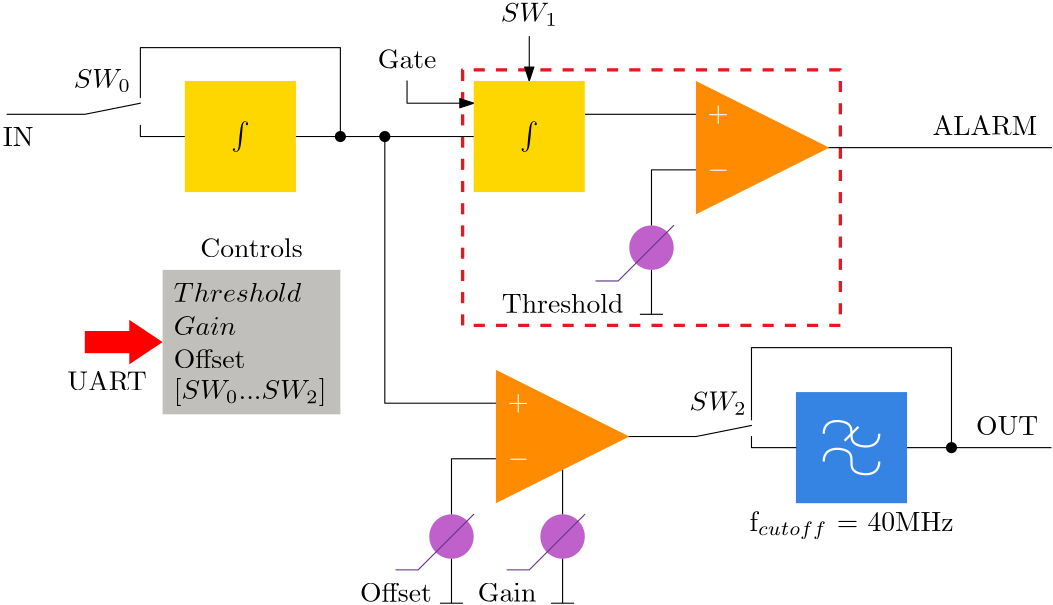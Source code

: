 <?xml version="1.0"?>
<!DOCTYPE ipe SYSTEM "ipe.dtd">
<ipe version="70218" creator="Ipe 7.2.28">
<info created="D:20240316125910" modified="D:20240407225600" tex="pdftex"/>
<ipestyle name="basic">
<symbol name="arrow/arc(spx)">
<path stroke="sym-stroke" fill="sym-stroke" pen="sym-pen">
0 0 m
-1 0.333 l
-1 -0.333 l
h
</path>
</symbol>
<symbol name="arrow/farc(spx)">
<path stroke="sym-stroke" fill="white" pen="sym-pen">
0 0 m
-1 0.333 l
-1 -0.333 l
h
</path>
</symbol>
<symbol name="arrow/ptarc(spx)">
<path stroke="sym-stroke" fill="sym-stroke" pen="sym-pen">
0 0 m
-1 0.333 l
-0.8 0 l
-1 -0.333 l
h
</path>
</symbol>
<symbol name="arrow/fptarc(spx)">
<path stroke="sym-stroke" fill="white" pen="sym-pen">
0 0 m
-1 0.333 l
-0.8 0 l
-1 -0.333 l
h
</path>
</symbol>
<symbol name="mark/circle(sx)" transformations="translations">
<path fill="sym-stroke">
0.6 0 0 0.6 0 0 e
0.4 0 0 0.4 0 0 e
</path>
</symbol>
<symbol name="mark/disk(sx)" transformations="translations">
<path fill="sym-stroke">
0.6 0 0 0.6 0 0 e
</path>
</symbol>
<symbol name="mark/fdisk(sfx)" transformations="translations">
<group>
<path fill="sym-fill">
0.5 0 0 0.5 0 0 e
</path>
<path fill="sym-stroke" fillrule="eofill">
0.6 0 0 0.6 0 0 e
0.4 0 0 0.4 0 0 e
</path>
</group>
</symbol>
<symbol name="mark/box(sx)" transformations="translations">
<path fill="sym-stroke" fillrule="eofill">
-0.6 -0.6 m
0.6 -0.6 l
0.6 0.6 l
-0.6 0.6 l
h
-0.4 -0.4 m
0.4 -0.4 l
0.4 0.4 l
-0.4 0.4 l
h
</path>
</symbol>
<symbol name="mark/square(sx)" transformations="translations">
<path fill="sym-stroke">
-0.6 -0.6 m
0.6 -0.6 l
0.6 0.6 l
-0.6 0.6 l
h
</path>
</symbol>
<symbol name="mark/fsquare(sfx)" transformations="translations">
<group>
<path fill="sym-fill">
-0.5 -0.5 m
0.5 -0.5 l
0.5 0.5 l
-0.5 0.5 l
h
</path>
<path fill="sym-stroke" fillrule="eofill">
-0.6 -0.6 m
0.6 -0.6 l
0.6 0.6 l
-0.6 0.6 l
h
-0.4 -0.4 m
0.4 -0.4 l
0.4 0.4 l
-0.4 0.4 l
h
</path>
</group>
</symbol>
<symbol name="mark/cross(sx)" transformations="translations">
<group>
<path fill="sym-stroke">
-0.43 -0.57 m
0.57 0.43 l
0.43 0.57 l
-0.57 -0.43 l
h
</path>
<path fill="sym-stroke">
-0.43 0.57 m
0.57 -0.43 l
0.43 -0.57 l
-0.57 0.43 l
h
</path>
</group>
</symbol>
<symbol name="arrow/fnormal(spx)">
<path stroke="sym-stroke" fill="white" pen="sym-pen">
0 0 m
-1 0.333 l
-1 -0.333 l
h
</path>
</symbol>
<symbol name="arrow/pointed(spx)">
<path stroke="sym-stroke" fill="sym-stroke" pen="sym-pen">
0 0 m
-1 0.333 l
-0.8 0 l
-1 -0.333 l
h
</path>
</symbol>
<symbol name="arrow/fpointed(spx)">
<path stroke="sym-stroke" fill="white" pen="sym-pen">
0 0 m
-1 0.333 l
-0.8 0 l
-1 -0.333 l
h
</path>
</symbol>
<symbol name="arrow/linear(spx)">
<path stroke="sym-stroke" pen="sym-pen">
-1 0.333 m
0 0 l
-1 -0.333 l
</path>
</symbol>
<symbol name="arrow/fdouble(spx)">
<path stroke="sym-stroke" fill="white" pen="sym-pen">
0 0 m
-1 0.333 l
-1 -0.333 l
h
-1 0 m
-2 0.333 l
-2 -0.333 l
h
</path>
</symbol>
<symbol name="arrow/double(spx)">
<path stroke="sym-stroke" fill="sym-stroke" pen="sym-pen">
0 0 m
-1 0.333 l
-1 -0.333 l
h
-1 0 m
-2 0.333 l
-2 -0.333 l
h
</path>
</symbol>
<symbol name="arrow/mid-normal(spx)">
<path stroke="sym-stroke" fill="sym-stroke" pen="sym-pen">
0.5 0 m
-0.5 0.333 l
-0.5 -0.333 l
h
</path>
</symbol>
<symbol name="arrow/mid-fnormal(spx)">
<path stroke="sym-stroke" fill="white" pen="sym-pen">
0.5 0 m
-0.5 0.333 l
-0.5 -0.333 l
h
</path>
</symbol>
<symbol name="arrow/mid-pointed(spx)">
<path stroke="sym-stroke" fill="sym-stroke" pen="sym-pen">
0.5 0 m
-0.5 0.333 l
-0.3 0 l
-0.5 -0.333 l
h
</path>
</symbol>
<symbol name="arrow/mid-fpointed(spx)">
<path stroke="sym-stroke" fill="white" pen="sym-pen">
0.5 0 m
-0.5 0.333 l
-0.3 0 l
-0.5 -0.333 l
h
</path>
</symbol>
<symbol name="arrow/mid-double(spx)">
<path stroke="sym-stroke" fill="sym-stroke" pen="sym-pen">
1 0 m
0 0.333 l
0 -0.333 l
h
0 0 m
-1 0.333 l
-1 -0.333 l
h
</path>
</symbol>
<symbol name="arrow/mid-fdouble(spx)">
<path stroke="sym-stroke" fill="white" pen="sym-pen">
1 0 m
0 0.333 l
0 -0.333 l
h
0 0 m
-1 0.333 l
-1 -0.333 l
h
</path>
</symbol>
<anglesize name="22.5 deg" value="22.5"/>
<anglesize name="30 deg" value="30"/>
<anglesize name="45 deg" value="45"/>
<anglesize name="60 deg" value="60"/>
<anglesize name="90 deg" value="90"/>
<arrowsize name="large" value="10"/>
<arrowsize name="small" value="5"/>
<arrowsize name="tiny" value="3"/>
<color name="blue" value="0 0 1"/>
<color name="brown" value="0.647 0.165 0.165"/>
<color name="darkblue" value="0 0 0.545"/>
<color name="darkcyan" value="0 0.545 0.545"/>
<color name="darkgray" value="0.663"/>
<color name="darkgreen" value="0 0.392 0"/>
<color name="darkmagenta" value="0.545 0 0.545"/>
<color name="darkorange" value="1 0.549 0"/>
<color name="darkred" value="0.545 0 0"/>
<color name="gold" value="1 0.843 0"/>
<color name="gray" value="0.745"/>
<color name="green" value="0 1 0"/>
<color name="lightblue" value="0.678 0.847 0.902"/>
<color name="lightcyan" value="0.878 1 1"/>
<color name="lightgray" value="0.827"/>
<color name="lightgreen" value="0.565 0.933 0.565"/>
<color name="lightyellow" value="1 1 0.878"/>
<color name="navy" value="0 0 0.502"/>
<color name="orange" value="1 0.647 0"/>
<color name="pink" value="1 0.753 0.796"/>
<color name="purple" value="0.627 0.125 0.941"/>
<color name="red" value="1 0 0"/>
<color name="seagreen" value="0.18 0.545 0.341"/>
<color name="turquoise" value="0.251 0.878 0.816"/>
<color name="violet" value="0.933 0.51 0.933"/>
<color name="yellow" value="1 1 0"/>
<dashstyle name="dash dot dotted" value="[4 2 1 2 1 2] 0"/>
<dashstyle name="dash dotted" value="[4 2 1 2] 0"/>
<dashstyle name="dashed" value="[4] 0"/>
<dashstyle name="dotted" value="[1 3] 0"/>
<gridsize name="10 pts (~3.5 mm)" value="10"/>
<gridsize name="14 pts (~5 mm)" value="14"/>
<gridsize name="16 pts (~6 mm)" value="16"/>
<gridsize name="20 pts (~7 mm)" value="20"/>
<gridsize name="28 pts (~10 mm)" value="28"/>
<gridsize name="32 pts (~12 mm)" value="32"/>
<gridsize name="4 pts" value="4"/>
<gridsize name="56 pts (~20 mm)" value="56"/>
<gridsize name="8 pts (~3 mm)" value="8"/>
<opacity name="10%" value="0.1"/>
<opacity name="30%" value="0.3"/>
<opacity name="50%" value="0.5"/>
<opacity name="75%" value="0.75"/>
<pen name="fat" value="1.2"/>
<pen name="heavier" value="0.8"/>
<pen name="ultrafat" value="2"/>
<symbolsize name="large" value="5"/>
<symbolsize name="small" value="2"/>
<symbolsize name="tiny" value="1.1"/>
<textsize name="Huge" value="\Huge"/>
<textsize name="LARGE" value="\LARGE"/>
<textsize name="Large" value="\Large"/>
<textsize name="footnote" value="\footnotesize"/>
<textsize name="huge" value="\huge"/>
<textsize name="large" value="\large"/>
<textsize name="script" value="\scriptsize"/>
<textsize name="small" value="\small"/>
<textsize name="tiny" value="\tiny"/>
<textstyle name="center" begin="\begin{center}" end="\end{center}"/>
<textstyle name="item" begin="\begin{itemize}\item{}" end="\end{itemize}"/>
<textstyle name="itemize" begin="\begin{itemize}" end="\end{itemize}"/>
<tiling name="falling" angle="-60" step="4" width="1"/>
<tiling name="rising" angle="30" step="4" width="1"/>
</ipestyle>
<page>
<layer name="alpha"/>
<view layers="alpha" active="alpha"/>
<path layer="alpha" matrix="0.607143 0 0 0.479167 125.143 384.333" stroke="0.878 0.106 0.141" dash="dashed" pen="fat">
288 784 m
288 592 l
512 592 l
512 784 l
h
</path>
<path stroke="0" cap="1" rarrow="normal/small">
304 748 m
280 748 l
280 756 l
</path>
<path matrix="1 0 0 0.464286 0 368.571" fill="0.753 0.749 0.737">
192 688 m
192 576 l
256 576 l
256 688 l
h
</path>
<path matrix="1 0 0 1 252 -116" stroke="black" cap="1">
152 748 m
132 744 l
104 744 l
</path>
<path stroke="black" cap="1">
336 600 m
336 616 l
</path>
<path matrix="1 0 0 1 32 0" stroke="black" cap="1">
168 736 m
152 736 l
152 740 l
</path>
<path matrix="0.625 0 0 0.625 190 244" fill="0.208 0.518 0.894">
368 640 m
368 576 l
432 576 l
432 640 l
h
</path>
<path matrix="0.625 0 0 1 144 8" stroke="black">
320 736 m
384 736 l
</path>
<path matrix="0.5 0 0 0.5 184 368" fill="0.753 0.38 0.796">
16 0 0 16 368 656 e
</path>
<path stroke="black">
384 724 m
368 724 l
368 704 l
</path>
<path stroke="black" cap="1">
428 732 m
512 732 l
</path>
<text matrix="1 0 0 1 4 8" transformations="translations" pos="192 672" stroke="black" type="label" width="45.949" height="6.918" depth="0" valign="center" style="math">Threshold</text>
<text matrix="1 0 0 1 4 -4" transformations="translations" pos="192 672" stroke="black" type="label" width="22.511" height="6.808" depth="0" valign="center" style="math">Gain</text>
<text matrix="1 0 0 1 4 -28" transformations="translations" pos="192 672" stroke="black" type="label" width="54.961" height="7.473" depth="2.49" valign="center">[$SW_{0} ... SW_{2}$]</text>
<text matrix="1 0 0 1 108 56" transformations="translations" pos="64 592" stroke="black" type="label" width="28.643" height="6.808" depth="0" halign="center" valign="center">UART</text>
<text matrix="1 0 0 1 144 4" transformations="translations" pos="192 672" stroke="black" type="label" width="43.808" height="6.918" depth="0" halign="center" valign="center">Threshold</text>
<text matrix="1 0 0 1 124 -100" transformations="translations" pos="192 672" stroke="black" type="label" width="21.101" height="6.808" depth="0" halign="center" valign="center">Gain</text>
<path matrix="1 0 0 0.5 -12 372" stroke="black" cap="1" rarrow="normal/small">
336 768 m
336 800 l
</path>
<text matrix="1 0 0 1 90.281 -11.849" transformations="translations" pos="80 768" stroke="black" type="label" width="20.562" height="6.812" depth="1.49" halign="center" valign="center" style="math">SW_{0}</text>
<text matrix="1 0 0 1 -28 -20" transformations="translations" pos="352 800" stroke="black" type="label" width="20.562" height="6.812" depth="1.49" halign="center" valign="center" style="math">SW_{1}</text>
<text matrix="1 0 0 1 44 196" transformations="translations" pos="152 460" stroke="black" type="label" width="25.792" height="6.918" depth="0" valign="center">Offset</text>
<text matrix="1 0 0 1 312 -128" transformations="translations" pos="80 768" stroke="black" type="label" width="20.562" height="6.812" depth="1.49" halign="center" valign="center" style="math">SW_{2}</text>
<text matrix="1 0 0 1 124 112" transformations="translations" pos="152 460" stroke="black" type="label" width="25.792" height="6.918" depth="0" halign="center" valign="center">Offset</text>
<text matrix="1 0 0 1 124 -16" transformations="translations" pos="16 752" stroke="black" type="label" width="11.07" height="6.808" depth="0" halign="center" valign="center">IN</text>
<text matrix="1 0 0 1 -72 144" transformations="translations" pos="568 488" stroke="black" type="label" width="22.416" height="6.808" depth="0" halign="center" valign="center">OUT</text>
<text matrix="1 0 0 1 0 164" transformations="translations" pos="440 432" stroke="black" type="label" width="73.474" height="6.919" depth="2.85" halign="center" valign="center">f$_{cutoff}$ = 40MHz</text>
<path matrix="0.625 0 0 0.625 190 374" stroke="1" pen="heavier">
384 392 m
384 400
400 400
400 392
400 384
416 384
416 392 c
</path>
<path matrix="0.625 0 0 0.625 190 384" stroke="1" pen="heavier">
384 392 m
384 400
400 400
400 392
400 384
416 384
416 392 c
</path>
<path matrix="0.625 0 0 0.625 190 374" stroke="1" pen="heavier">
404 412 m
396 404 l
</path>
<text matrix="1 0 0 1 -72 20" transformations="translations" pos="560 720" stroke="black" type="label" width="37.637" height="6.808" depth="0" halign="center" valign="center">ALARM</text>
<text matrix="1 0 0 1 80 24" transformations="translations" pos="144 672" stroke="black" type="label" width="36.89" height="6.918" depth="0" halign="center" valign="center">Controls</text>
<path matrix="1 0 0 1 -160 4" fill="black">
2 0 0 2 416 732 e
</path>
<path matrix="1 0 0 1 -168 -60" fill="gold">
368 816 m
368 776 l
408 776 l
408 816 l
h
</path>
<text matrix="1 0 0 1 -172 -64" transformations="translations" pos="392 800" stroke="black" type="label" width="6.642" height="9.12" depth="1.95" halign="center" valign="center" size="Large" style="math">\int</text>
<path matrix="1 0 0 1 -64 -60" fill="gold">
368 816 m
368 776 l
408 776 l
408 816 l
h
</path>
<text matrix="1 0 0 1 -68 -64" transformations="translations" pos="392 800" stroke="black" type="label" width="6.642" height="9.12" depth="1.95" halign="center" valign="center" size="Large" style="math">\int</text>
<path matrix="1 0 0 1 80 -60" fill="darkorange">
304 816 m
304 768 l
352 792 l
304 816 l
</path>
<text matrix="1 0 0 1 112 236" transformations="translations" pos="280 508" stroke="white" type="label" width="7.749" height="5.812" depth="0.83" halign="center" valign="center">+</text>
<text matrix="1 0 0 1 116 240" transformations="translations" pos="276 484" stroke="white" type="label" width="7.749" height="5.812" depth="0.83" halign="center" valign="center" style="math">-</text>
<path matrix="1 0 0 1 32 0" stroke="black" cap="1">
152 750 m
152 768 l
224 768 l
224 736 l
</path>
<path matrix="1 0 0 1 32 0" stroke="black" cap="1">
152 748 m
132 744 l
104 744 l
</path>
<path stroke="black">
240 736 m
304 736 l
304 736 l
</path>
<path stroke="0.38 0.208 0.514" cap="1" join="1">
376 704 m
356 684 l
348 684 l
</path>
<path stroke="black">
368 688 m
368 672 l
</path>
<path stroke="black" cap="1" join="1">
364 672 m
372 672 l
</path>
<path matrix="0.5 0 0 0.5 112 264" fill="0.753 0.38 0.796">
16 0 0 16 368 656 e
</path>
<path matrix="1 0 0 1 -72 -104" stroke="black">
384 724 m
368 724 l
368 704 l
</path>
<path matrix="1 0 0 1 8 -164" fill="darkorange">
304 816 m
304 768 l
352 792 l
304 816 l
</path>
<text matrix="1 0 0 1 40 132" transformations="translations" pos="280 508" stroke="white" type="label" width="7.749" height="5.812" depth="0.83" halign="center" valign="center">+</text>
<text matrix="1 0 0 1 44 136" transformations="translations" pos="276 484" stroke="white" type="label" width="7.749" height="5.812" depth="0.83" halign="center" valign="center" style="math">-</text>
<path matrix="1 0 0 1 -72 -104" stroke="0.38 0.208 0.514" cap="1" join="1">
376 704 m
356 684 l
348 684 l
</path>
<path matrix="1 0 0 1 -72 -104" stroke="black">
368 688 m
368 672 l
</path>
<path matrix="1 0 0 1 -72 -104" stroke="black" cap="1" join="1">
364 672 m
372 672 l
</path>
<path matrix="0.5 0 0 0.5 152 264" fill="0.753 0.38 0.796">
16 0 0 16 368 656 e
</path>
<path matrix="1 0 0 1 -32 -104" stroke="0.38 0.208 0.514" cap="1" join="1">
376 704 m
356 684 l
348 684 l
</path>
<path matrix="1 0 0 1 -32 -104" stroke="black">
368 688 m
368 672 l
</path>
<path matrix="1 0 0 1 -32 -104" stroke="black" cap="1" join="1">
364 672 m
372 672 l
</path>
<path stroke="black" cap="1" join="1">
404 628 m
404 624 l
420 624 l
</path>
<path stroke="black" cap="1" join="1">
404 634 m
404 660 l
476 660 l
476 624 l
</path>
<path stroke="black">
312 640 m
272 640 l
272 736 l
</path>
<path matrix="1 0 0 1 -144 4" fill="black">
2 0 0 2 416 732 e
</path>
<path matrix="1.625 0 0 1 -287.5 0" stroke="black">
460 624 m
492 624 l
</path>
<path matrix="1 0 0 1 60 -108" fill="black">
2 0 0 2 416 732 e
</path>
<path matrix="-1 0 0 -1 336 1366" fill="red">
172 708 m
172 700 l
156 700 l
156 696 l
144 704 l
156 712 l
156 708 l
172 708 l
</path>
<text matrix="1 0 0 1 8 -16" transformations="translations" pos="272 780" stroke="black" type="label" width="21.101" height="6.808" depth="0" halign="center" valign="center">Gate</text>
</page>
</ipe>
